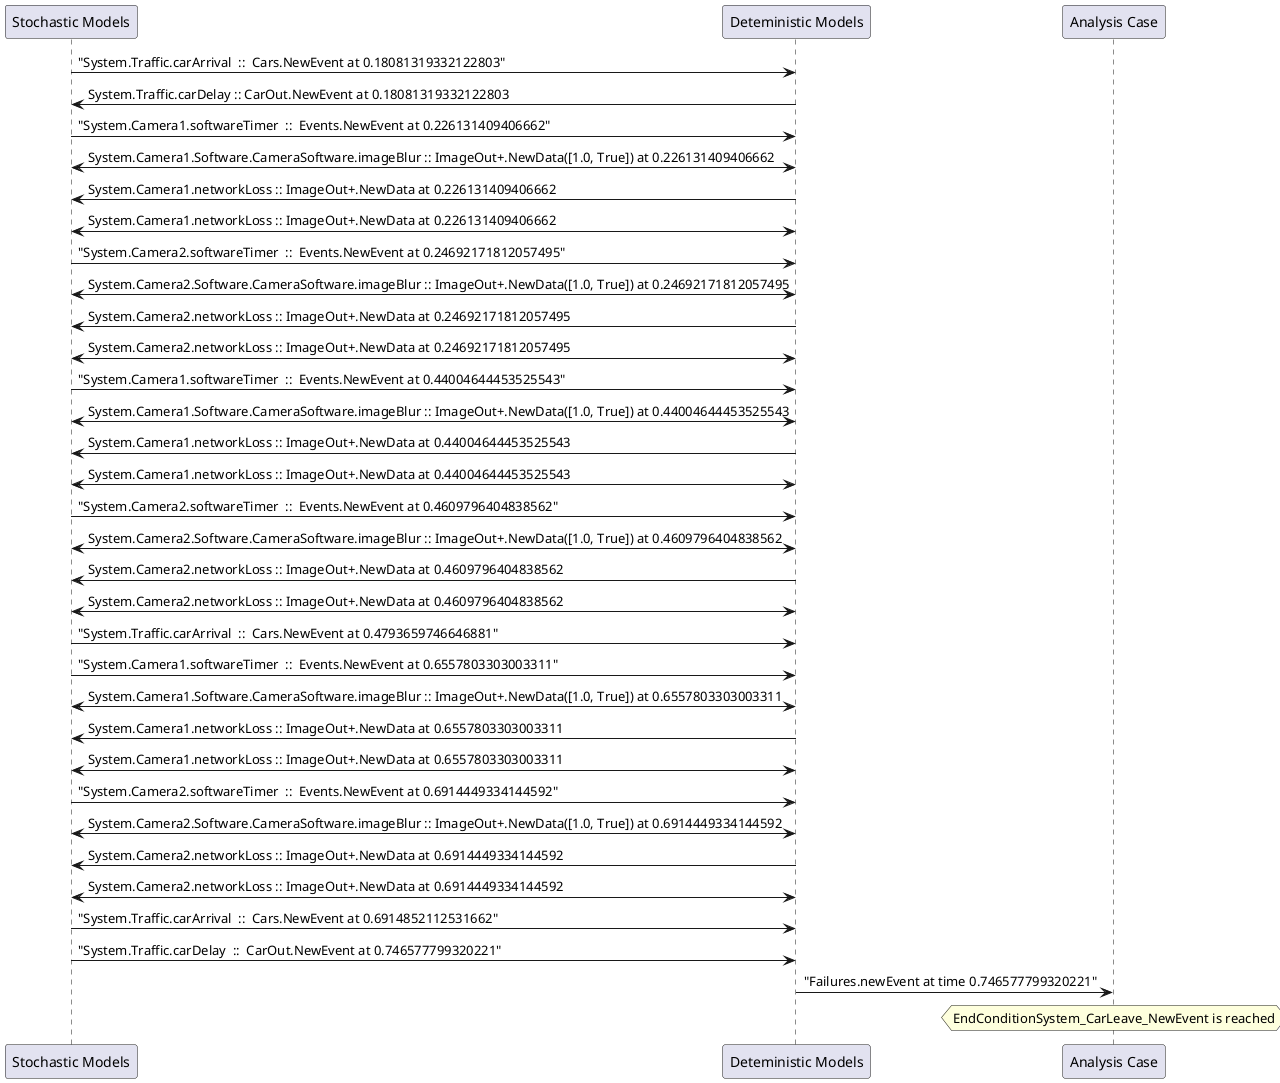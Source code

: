 
	@startuml
	participant "Stochastic Models" as stochmodel
	participant "Deteministic Models" as detmodel
	participant "Analysis Case" as analysis
	{31420_stop} stochmodel -> detmodel : "System.Traffic.carArrival  ::  Cars.NewEvent at 0.18081319332122803"
{31433_start} detmodel -> stochmodel : System.Traffic.carDelay :: CarOut.NewEvent at 0.18081319332122803
{31390_stop} stochmodel -> detmodel : "System.Camera1.softwareTimer  ::  Events.NewEvent at 0.226131409406662"
detmodel <-> stochmodel : System.Camera1.Software.CameraSoftware.imageBlur :: ImageOut+.NewData([1.0, True]) at 0.226131409406662
detmodel -> stochmodel : System.Camera1.networkLoss :: ImageOut+.NewData at 0.226131409406662
detmodel <-> stochmodel : System.Camera1.networkLoss :: ImageOut+.NewData at 0.226131409406662
{31405_stop} stochmodel -> detmodel : "System.Camera2.softwareTimer  ::  Events.NewEvent at 0.24692171812057495"
detmodel <-> stochmodel : System.Camera2.Software.CameraSoftware.imageBlur :: ImageOut+.NewData([1.0, True]) at 0.24692171812057495
detmodel -> stochmodel : System.Camera2.networkLoss :: ImageOut+.NewData at 0.24692171812057495
detmodel <-> stochmodel : System.Camera2.networkLoss :: ImageOut+.NewData at 0.24692171812057495
{31391_stop} stochmodel -> detmodel : "System.Camera1.softwareTimer  ::  Events.NewEvent at 0.44004644453525543"
detmodel <-> stochmodel : System.Camera1.Software.CameraSoftware.imageBlur :: ImageOut+.NewData([1.0, True]) at 0.44004644453525543
detmodel -> stochmodel : System.Camera1.networkLoss :: ImageOut+.NewData at 0.44004644453525543
detmodel <-> stochmodel : System.Camera1.networkLoss :: ImageOut+.NewData at 0.44004644453525543
{31406_stop} stochmodel -> detmodel : "System.Camera2.softwareTimer  ::  Events.NewEvent at 0.4609796404838562"
detmodel <-> stochmodel : System.Camera2.Software.CameraSoftware.imageBlur :: ImageOut+.NewData([1.0, True]) at 0.4609796404838562
detmodel -> stochmodel : System.Camera2.networkLoss :: ImageOut+.NewData at 0.4609796404838562
detmodel <-> stochmodel : System.Camera2.networkLoss :: ImageOut+.NewData at 0.4609796404838562
{31421_stop} stochmodel -> detmodel : "System.Traffic.carArrival  ::  Cars.NewEvent at 0.4793659746646881"
{31392_stop} stochmodel -> detmodel : "System.Camera1.softwareTimer  ::  Events.NewEvent at 0.6557803303003311"
detmodel <-> stochmodel : System.Camera1.Software.CameraSoftware.imageBlur :: ImageOut+.NewData([1.0, True]) at 0.6557803303003311
detmodel -> stochmodel : System.Camera1.networkLoss :: ImageOut+.NewData at 0.6557803303003311
detmodel <-> stochmodel : System.Camera1.networkLoss :: ImageOut+.NewData at 0.6557803303003311
{31407_stop} stochmodel -> detmodel : "System.Camera2.softwareTimer  ::  Events.NewEvent at 0.6914449334144592"
detmodel <-> stochmodel : System.Camera2.Software.CameraSoftware.imageBlur :: ImageOut+.NewData([1.0, True]) at 0.6914449334144592
detmodel -> stochmodel : System.Camera2.networkLoss :: ImageOut+.NewData at 0.6914449334144592
detmodel <-> stochmodel : System.Camera2.networkLoss :: ImageOut+.NewData at 0.6914449334144592
{31422_stop} stochmodel -> detmodel : "System.Traffic.carArrival  ::  Cars.NewEvent at 0.6914852112531662"
{31433_stop} stochmodel -> detmodel : "System.Traffic.carDelay  ::  CarOut.NewEvent at 0.746577799320221"
{31433_start} <-> {31433_stop} : delay
detmodel -> analysis : "Failures.newEvent at time 0.746577799320221"
hnote over analysis 
EndConditionSystem_CarLeave_NewEvent is reached
endnote
@enduml
